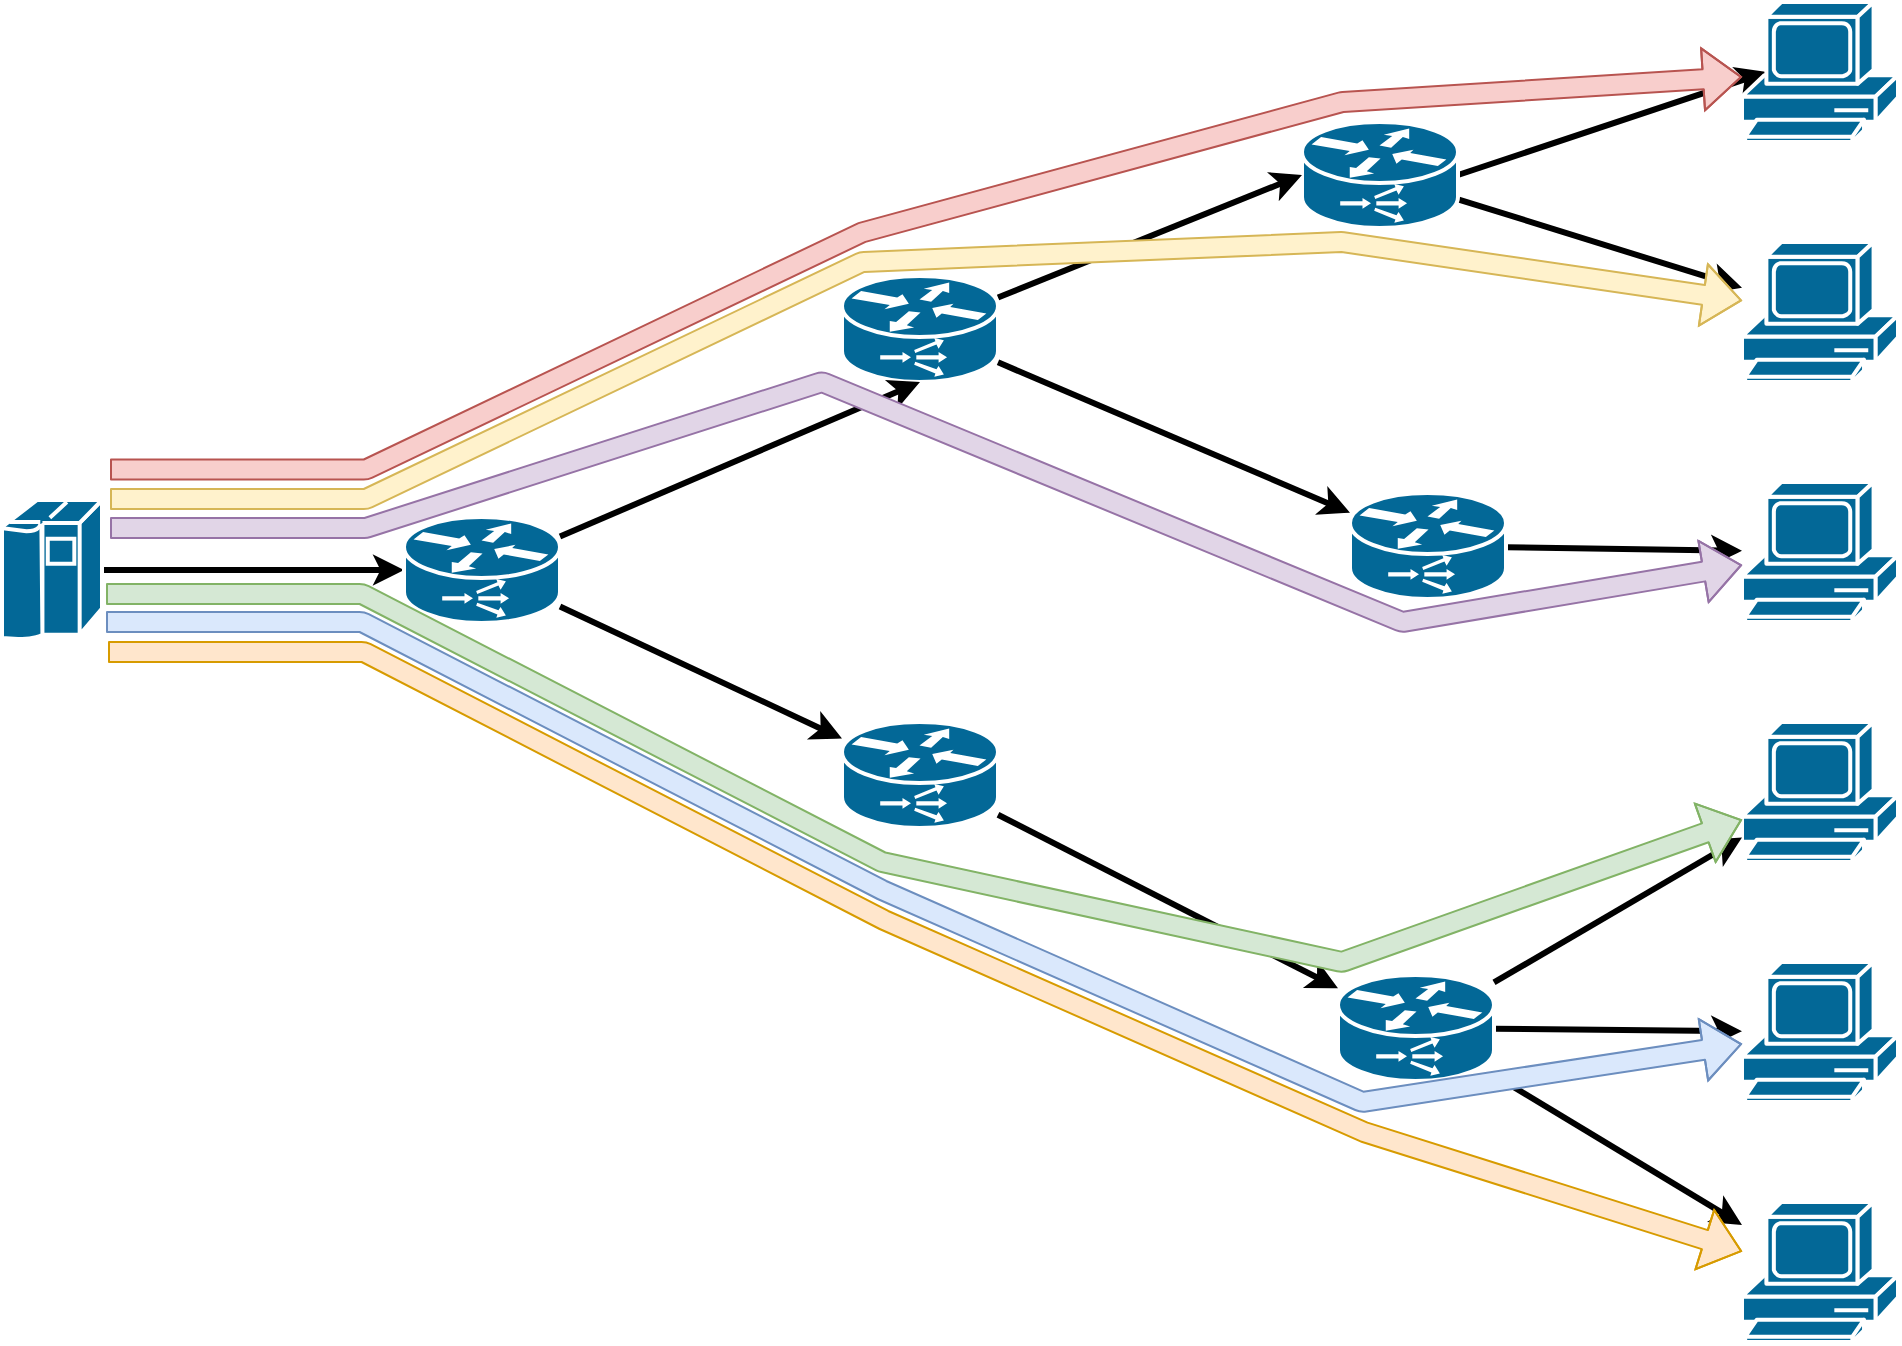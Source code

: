 <mxfile version="14.4.3" type="device" pages="2"><diagram id="l8hXMBHkgcEJcSW0mbfh" name="Page-1"><mxGraphModel dx="1298" dy="945" grid="1" gridSize="10" guides="1" tooltips="1" connect="1" arrows="1" fold="1" page="1" pageScale="1" pageWidth="1169" pageHeight="827" math="0" shadow="0"><root><mxCell id="0"/><mxCell id="1" parent="0"/><mxCell id="A2UuP4jhKUZ0O8R0MdBV-1" style="edgeStyle=none;rounded=0;orthogonalLoop=1;jettySize=auto;html=1;exitX=1;exitY=0.5;exitDx=0;exitDy=0;exitPerimeter=0;entryX=0.16;entryY=0.5;entryDx=0;entryDy=0;entryPerimeter=0;strokeWidth=3;" edge="1" parent="1" source="A2UuP4jhKUZ0O8R0MdBV-3" target="A2UuP4jhKUZ0O8R0MdBV-6"><mxGeometry relative="1" as="geometry"/></mxCell><mxCell id="A2UuP4jhKUZ0O8R0MdBV-2" style="edgeStyle=none;rounded=0;orthogonalLoop=1;jettySize=auto;html=1;strokeWidth=3;" edge="1" parent="1" source="A2UuP4jhKUZ0O8R0MdBV-3" target="A2UuP4jhKUZ0O8R0MdBV-7"><mxGeometry relative="1" as="geometry"/></mxCell><mxCell id="A2UuP4jhKUZ0O8R0MdBV-3" value="" style="shape=mxgraph.cisco.routers.content_service_router;html=1;pointerEvents=1;dashed=0;fillColor=#036897;strokeColor=#ffffff;strokeWidth=2;verticalLabelPosition=bottom;verticalAlign=top;align=center;outlineConnect=0;" vertex="1" parent="1"><mxGeometry x="700" y="130" width="78" height="53" as="geometry"/></mxCell><mxCell id="A2UuP4jhKUZ0O8R0MdBV-4" style="edgeStyle=orthogonalEdgeStyle;rounded=0;orthogonalLoop=1;jettySize=auto;html=1;strokeWidth=3;" edge="1" parent="1" source="A2UuP4jhKUZ0O8R0MdBV-5" target="A2UuP4jhKUZ0O8R0MdBV-25"><mxGeometry relative="1" as="geometry"/></mxCell><mxCell id="A2UuP4jhKUZ0O8R0MdBV-5" value="" style="shape=mxgraph.cisco.computers_and_peripherals.ibm_mainframe;html=1;pointerEvents=1;dashed=0;fillColor=#036897;strokeColor=#ffffff;strokeWidth=2;verticalLabelPosition=bottom;verticalAlign=top;align=center;outlineConnect=0;" vertex="1" parent="1"><mxGeometry x="50" y="319" width="50" height="70" as="geometry"/></mxCell><mxCell id="A2UuP4jhKUZ0O8R0MdBV-6" value="" style="shape=mxgraph.cisco.computers_and_peripherals.pc;html=1;pointerEvents=1;dashed=0;fillColor=#036897;strokeColor=#ffffff;strokeWidth=2;verticalLabelPosition=bottom;verticalAlign=top;align=center;outlineConnect=0;" vertex="1" parent="1"><mxGeometry x="920" y="70" width="78" height="70" as="geometry"/></mxCell><mxCell id="A2UuP4jhKUZ0O8R0MdBV-7" value="" style="shape=mxgraph.cisco.computers_and_peripherals.pc;html=1;pointerEvents=1;dashed=0;fillColor=#036897;strokeColor=#ffffff;strokeWidth=2;verticalLabelPosition=bottom;verticalAlign=top;align=center;outlineConnect=0;" vertex="1" parent="1"><mxGeometry x="920" y="190" width="78" height="70" as="geometry"/></mxCell><mxCell id="A2UuP4jhKUZ0O8R0MdBV-8" value="" style="shape=mxgraph.cisco.computers_and_peripherals.pc;html=1;pointerEvents=1;dashed=0;fillColor=#036897;strokeColor=#ffffff;strokeWidth=2;verticalLabelPosition=bottom;verticalAlign=top;align=center;outlineConnect=0;" vertex="1" parent="1"><mxGeometry x="920" y="310" width="78" height="70" as="geometry"/></mxCell><mxCell id="A2UuP4jhKUZ0O8R0MdBV-9" value="" style="shape=mxgraph.cisco.computers_and_peripherals.pc;html=1;pointerEvents=1;dashed=0;fillColor=#036897;strokeColor=#ffffff;strokeWidth=2;verticalLabelPosition=bottom;verticalAlign=top;align=center;outlineConnect=0;" vertex="1" parent="1"><mxGeometry x="920" y="430" width="78" height="70" as="geometry"/></mxCell><mxCell id="A2UuP4jhKUZ0O8R0MdBV-10" value="" style="shape=mxgraph.cisco.computers_and_peripherals.pc;html=1;pointerEvents=1;dashed=0;fillColor=#036897;strokeColor=#ffffff;strokeWidth=2;verticalLabelPosition=bottom;verticalAlign=top;align=center;outlineConnect=0;" vertex="1" parent="1"><mxGeometry x="920" y="550" width="78" height="70" as="geometry"/></mxCell><mxCell id="A2UuP4jhKUZ0O8R0MdBV-11" value="" style="shape=mxgraph.cisco.computers_and_peripherals.pc;html=1;pointerEvents=1;dashed=0;fillColor=#036897;strokeColor=#ffffff;strokeWidth=2;verticalLabelPosition=bottom;verticalAlign=top;align=center;outlineConnect=0;" vertex="1" parent="1"><mxGeometry x="920" y="670" width="78" height="70" as="geometry"/></mxCell><mxCell id="A2UuP4jhKUZ0O8R0MdBV-12" style="edgeStyle=none;rounded=0;orthogonalLoop=1;jettySize=auto;html=1;strokeWidth=3;" edge="1" parent="1" source="A2UuP4jhKUZ0O8R0MdBV-13" target="A2UuP4jhKUZ0O8R0MdBV-8"><mxGeometry relative="1" as="geometry"/></mxCell><mxCell id="A2UuP4jhKUZ0O8R0MdBV-13" value="" style="shape=mxgraph.cisco.routers.content_service_router;html=1;pointerEvents=1;dashed=0;fillColor=#036897;strokeColor=#ffffff;strokeWidth=2;verticalLabelPosition=bottom;verticalAlign=top;align=center;outlineConnect=0;" vertex="1" parent="1"><mxGeometry x="724" y="315.5" width="78" height="53" as="geometry"/></mxCell><mxCell id="A2UuP4jhKUZ0O8R0MdBV-14" style="edgeStyle=none;rounded=0;orthogonalLoop=1;jettySize=auto;html=1;strokeWidth=3;" edge="1" parent="1" source="A2UuP4jhKUZ0O8R0MdBV-17" target="A2UuP4jhKUZ0O8R0MdBV-9"><mxGeometry relative="1" as="geometry"/></mxCell><mxCell id="A2UuP4jhKUZ0O8R0MdBV-15" style="edgeStyle=none;rounded=0;orthogonalLoop=1;jettySize=auto;html=1;strokeWidth=3;" edge="1" parent="1" source="A2UuP4jhKUZ0O8R0MdBV-17" target="A2UuP4jhKUZ0O8R0MdBV-10"><mxGeometry relative="1" as="geometry"/></mxCell><mxCell id="A2UuP4jhKUZ0O8R0MdBV-16" style="edgeStyle=none;rounded=0;orthogonalLoop=1;jettySize=auto;html=1;strokeWidth=3;" edge="1" parent="1" source="A2UuP4jhKUZ0O8R0MdBV-17" target="A2UuP4jhKUZ0O8R0MdBV-11"><mxGeometry relative="1" as="geometry"/></mxCell><mxCell id="A2UuP4jhKUZ0O8R0MdBV-17" value="" style="shape=mxgraph.cisco.routers.content_service_router;html=1;pointerEvents=1;dashed=0;fillColor=#036897;strokeColor=#ffffff;strokeWidth=2;verticalLabelPosition=bottom;verticalAlign=top;align=center;outlineConnect=0;" vertex="1" parent="1"><mxGeometry x="718" y="556.5" width="78" height="53" as="geometry"/></mxCell><mxCell id="A2UuP4jhKUZ0O8R0MdBV-18" style="edgeStyle=none;rounded=0;orthogonalLoop=1;jettySize=auto;html=1;strokeWidth=3;" edge="1" parent="1" source="A2UuP4jhKUZ0O8R0MdBV-19" target="A2UuP4jhKUZ0O8R0MdBV-17"><mxGeometry relative="1" as="geometry"/></mxCell><mxCell id="A2UuP4jhKUZ0O8R0MdBV-19" value="" style="shape=mxgraph.cisco.routers.content_service_router;html=1;pointerEvents=1;dashed=0;fillColor=#036897;strokeColor=#ffffff;strokeWidth=2;verticalLabelPosition=bottom;verticalAlign=top;align=center;outlineConnect=0;" vertex="1" parent="1"><mxGeometry x="470" y="430" width="78" height="53" as="geometry"/></mxCell><mxCell id="A2UuP4jhKUZ0O8R0MdBV-20" style="edgeStyle=none;rounded=0;orthogonalLoop=1;jettySize=auto;html=1;entryX=0;entryY=0.5;entryDx=0;entryDy=0;entryPerimeter=0;strokeWidth=3;" edge="1" parent="1" source="A2UuP4jhKUZ0O8R0MdBV-22" target="A2UuP4jhKUZ0O8R0MdBV-3"><mxGeometry relative="1" as="geometry"/></mxCell><mxCell id="A2UuP4jhKUZ0O8R0MdBV-21" style="edgeStyle=none;rounded=0;orthogonalLoop=1;jettySize=auto;html=1;strokeWidth=3;" edge="1" parent="1" source="A2UuP4jhKUZ0O8R0MdBV-22" target="A2UuP4jhKUZ0O8R0MdBV-13"><mxGeometry relative="1" as="geometry"/></mxCell><mxCell id="A2UuP4jhKUZ0O8R0MdBV-22" value="" style="shape=mxgraph.cisco.routers.content_service_router;html=1;pointerEvents=1;dashed=0;fillColor=#036897;strokeColor=#ffffff;strokeWidth=2;verticalLabelPosition=bottom;verticalAlign=top;align=center;outlineConnect=0;" vertex="1" parent="1"><mxGeometry x="470" y="207" width="78" height="53" as="geometry"/></mxCell><mxCell id="A2UuP4jhKUZ0O8R0MdBV-23" style="rounded=0;orthogonalLoop=1;jettySize=auto;html=1;entryX=0.5;entryY=1;entryDx=0;entryDy=0;entryPerimeter=0;strokeWidth=3;" edge="1" parent="1" source="A2UuP4jhKUZ0O8R0MdBV-25" target="A2UuP4jhKUZ0O8R0MdBV-22"><mxGeometry relative="1" as="geometry"/></mxCell><mxCell id="A2UuP4jhKUZ0O8R0MdBV-24" style="edgeStyle=none;rounded=0;orthogonalLoop=1;jettySize=auto;html=1;strokeWidth=3;" edge="1" parent="1" source="A2UuP4jhKUZ0O8R0MdBV-25" target="A2UuP4jhKUZ0O8R0MdBV-19"><mxGeometry relative="1" as="geometry"/></mxCell><mxCell id="A2UuP4jhKUZ0O8R0MdBV-25" value="" style="shape=mxgraph.cisco.routers.content_service_router;html=1;pointerEvents=1;dashed=0;fillColor=#036897;strokeColor=#ffffff;strokeWidth=2;verticalLabelPosition=bottom;verticalAlign=top;align=center;outlineConnect=0;" vertex="1" parent="1"><mxGeometry x="251" y="327.5" width="78" height="53" as="geometry"/></mxCell><mxCell id="A2UuP4jhKUZ0O8R0MdBV-26" value="" style="shape=flexArrow;endArrow=classic;html=1;fillColor=#d5e8d4;strokeColor=#82b366;" edge="1" parent="1" target="A2UuP4jhKUZ0O8R0MdBV-9"><mxGeometry width="50" height="50" relative="1" as="geometry"><mxPoint x="102" y="366" as="sourcePoint"/><mxPoint x="900" y="470" as="targetPoint"/><Array as="points"><mxPoint x="230" y="366"/><mxPoint x="490" y="500"/><mxPoint x="720" y="550"/></Array></mxGeometry></mxCell><mxCell id="A2UuP4jhKUZ0O8R0MdBV-27" value="" style="shape=flexArrow;endArrow=classic;html=1;exitX=1.04;exitY=0.8;exitDx=0;exitDy=0;exitPerimeter=0;fillColor=#dae8fc;strokeColor=#6c8ebf;" edge="1" parent="1" target="A2UuP4jhKUZ0O8R0MdBV-10"><mxGeometry width="50" height="50" relative="1" as="geometry"><mxPoint x="102" y="380" as="sourcePoint"/><mxPoint x="910" y="600" as="targetPoint"/><Array as="points"><mxPoint x="230" y="380"/><mxPoint x="490" y="514"/><mxPoint x="730" y="620"/></Array></mxGeometry></mxCell><mxCell id="A2UuP4jhKUZ0O8R0MdBV-28" value="" style="shape=flexArrow;endArrow=classic;html=1;exitX=1.04;exitY=0.8;exitDx=0;exitDy=0;exitPerimeter=0;fillColor=#ffe6cc;strokeColor=#d79b00;" edge="1" parent="1"><mxGeometry width="50" height="50" relative="1" as="geometry"><mxPoint x="103" y="395" as="sourcePoint"/><mxPoint x="920" y="694.684" as="targetPoint"/><Array as="points"><mxPoint x="231" y="395"/><mxPoint x="491" y="529"/><mxPoint x="731" y="635"/></Array></mxGeometry></mxCell><mxCell id="A2UuP4jhKUZ0O8R0MdBV-29" value="" style="shape=flexArrow;endArrow=classic;html=1;exitX=1.04;exitY=0.8;exitDx=0;exitDy=0;exitPerimeter=0;fillColor=#e1d5e7;strokeColor=#9673a6;" edge="1" parent="1" target="A2UuP4jhKUZ0O8R0MdBV-8"><mxGeometry width="50" height="50" relative="1" as="geometry"><mxPoint x="104" y="333" as="sourcePoint"/><mxPoint x="922" y="445.87" as="targetPoint"/><Array as="points"><mxPoint x="232" y="333"/><mxPoint x="460" y="260"/><mxPoint x="750" y="380"/></Array></mxGeometry></mxCell><mxCell id="A2UuP4jhKUZ0O8R0MdBV-30" value="" style="shape=flexArrow;endArrow=classic;html=1;exitX=1.04;exitY=0.8;exitDx=0;exitDy=0;exitPerimeter=0;fillColor=#fff2cc;strokeColor=#d6b656;" edge="1" parent="1" target="A2UuP4jhKUZ0O8R0MdBV-7"><mxGeometry width="50" height="50" relative="1" as="geometry"><mxPoint x="104" y="318.5" as="sourcePoint"/><mxPoint x="920" y="336.461" as="targetPoint"/><Array as="points"><mxPoint x="232" y="318.5"/><mxPoint x="480" y="200"/><mxPoint x="720" y="190"/></Array></mxGeometry></mxCell><mxCell id="A2UuP4jhKUZ0O8R0MdBV-31" value="" style="shape=flexArrow;endArrow=classic;html=1;exitX=1.04;exitY=0.8;exitDx=0;exitDy=0;exitPerimeter=0;fillColor=#f8cecc;strokeColor=#b85450;" edge="1" parent="1" target="A2UuP4jhKUZ0O8R0MdBV-6"><mxGeometry width="50" height="50" relative="1" as="geometry"><mxPoint x="104" y="303.75" as="sourcePoint"/><mxPoint x="920" y="204.539" as="targetPoint"/><Array as="points"><mxPoint x="232" y="303.75"/><mxPoint x="480" y="185.25"/><mxPoint x="720" y="120"/></Array></mxGeometry></mxCell></root></mxGraphModel></diagram><diagram id="e23AifQbI98qkCx6L4ys" name="Page-2"><mxGraphModel dx="1298" dy="945" grid="1" gridSize="10" guides="1" tooltips="1" connect="1" arrows="1" fold="1" page="1" pageScale="1" pageWidth="850" pageHeight="1100" math="0" shadow="0"><root><mxCell id="UcgKb4SOKXoFs0f7h5A1-0"/><mxCell id="UcgKb4SOKXoFs0f7h5A1-1" parent="UcgKb4SOKXoFs0f7h5A1-0"/><mxCell id="UcgKb4SOKXoFs0f7h5A1-20" value="" style="shape=flexArrow;endArrow=classic;html=1;fillColor=#f8cecc;strokeColor=#b85450;" edge="1" parent="UcgKb4SOKXoFs0f7h5A1-1"><mxGeometry width="50" height="50" relative="1" as="geometry"><mxPoint x="750" y="193" as="sourcePoint"/><mxPoint x="920" y="123.861" as="targetPoint"/></mxGeometry></mxCell><mxCell id="UcgKb4SOKXoFs0f7h5A1-24" style="edgeStyle=none;rounded=0;orthogonalLoop=1;jettySize=auto;html=1;exitX=1;exitY=0.5;exitDx=0;exitDy=0;exitPerimeter=0;entryX=0.16;entryY=0.5;entryDx=0;entryDy=0;entryPerimeter=0;strokeWidth=3;" edge="1" parent="UcgKb4SOKXoFs0f7h5A1-1" source="UcgKb4SOKXoFs0f7h5A1-2" target="UcgKb4SOKXoFs0f7h5A1-4"><mxGeometry relative="1" as="geometry"/></mxCell><mxCell id="UcgKb4SOKXoFs0f7h5A1-25" style="edgeStyle=none;rounded=0;orthogonalLoop=1;jettySize=auto;html=1;strokeWidth=3;" edge="1" parent="UcgKb4SOKXoFs0f7h5A1-1" source="UcgKb4SOKXoFs0f7h5A1-2" target="UcgKb4SOKXoFs0f7h5A1-5"><mxGeometry relative="1" as="geometry"/></mxCell><mxCell id="UcgKb4SOKXoFs0f7h5A1-2" value="" style="shape=mxgraph.cisco.routers.content_service_router;html=1;pointerEvents=1;dashed=0;fillColor=#036897;strokeColor=#ffffff;strokeWidth=2;verticalLabelPosition=bottom;verticalAlign=top;align=center;outlineConnect=0;" vertex="1" parent="UcgKb4SOKXoFs0f7h5A1-1"><mxGeometry x="700" y="130" width="78" height="53" as="geometry"/></mxCell><mxCell id="UcgKb4SOKXoFs0f7h5A1-21" style="edgeStyle=orthogonalEdgeStyle;rounded=0;orthogonalLoop=1;jettySize=auto;html=1;strokeWidth=3;" edge="1" parent="UcgKb4SOKXoFs0f7h5A1-1" source="UcgKb4SOKXoFs0f7h5A1-3" target="UcgKb4SOKXoFs0f7h5A1-14"><mxGeometry relative="1" as="geometry"/></mxCell><mxCell id="UcgKb4SOKXoFs0f7h5A1-3" value="" style="shape=mxgraph.cisco.computers_and_peripherals.ibm_mainframe;html=1;pointerEvents=1;dashed=0;fillColor=#036897;strokeColor=#ffffff;strokeWidth=2;verticalLabelPosition=bottom;verticalAlign=top;align=center;outlineConnect=0;" vertex="1" parent="UcgKb4SOKXoFs0f7h5A1-1"><mxGeometry x="50" y="319" width="50" height="70" as="geometry"/></mxCell><mxCell id="UcgKb4SOKXoFs0f7h5A1-4" value="" style="shape=mxgraph.cisco.computers_and_peripherals.pc;html=1;pointerEvents=1;dashed=0;fillColor=#036897;strokeColor=#ffffff;strokeWidth=2;verticalLabelPosition=bottom;verticalAlign=top;align=center;outlineConnect=0;" vertex="1" parent="UcgKb4SOKXoFs0f7h5A1-1"><mxGeometry x="920" y="70" width="78" height="70" as="geometry"/></mxCell><mxCell id="UcgKb4SOKXoFs0f7h5A1-5" value="" style="shape=mxgraph.cisco.computers_and_peripherals.pc;html=1;pointerEvents=1;dashed=0;fillColor=#036897;strokeColor=#ffffff;strokeWidth=2;verticalLabelPosition=bottom;verticalAlign=top;align=center;outlineConnect=0;" vertex="1" parent="UcgKb4SOKXoFs0f7h5A1-1"><mxGeometry x="920" y="190" width="78" height="70" as="geometry"/></mxCell><mxCell id="UcgKb4SOKXoFs0f7h5A1-6" value="" style="shape=mxgraph.cisco.computers_and_peripherals.pc;html=1;pointerEvents=1;dashed=0;fillColor=#036897;strokeColor=#ffffff;strokeWidth=2;verticalLabelPosition=bottom;verticalAlign=top;align=center;outlineConnect=0;" vertex="1" parent="UcgKb4SOKXoFs0f7h5A1-1"><mxGeometry x="920" y="310" width="78" height="70" as="geometry"/></mxCell><mxCell id="UcgKb4SOKXoFs0f7h5A1-7" value="" style="shape=mxgraph.cisco.computers_and_peripherals.pc;html=1;pointerEvents=1;dashed=0;fillColor=#036897;strokeColor=#ffffff;strokeWidth=2;verticalLabelPosition=bottom;verticalAlign=top;align=center;outlineConnect=0;" vertex="1" parent="UcgKb4SOKXoFs0f7h5A1-1"><mxGeometry x="920" y="430" width="78" height="70" as="geometry"/></mxCell><mxCell id="UcgKb4SOKXoFs0f7h5A1-8" value="" style="shape=mxgraph.cisco.computers_and_peripherals.pc;html=1;pointerEvents=1;dashed=0;fillColor=#036897;strokeColor=#ffffff;strokeWidth=2;verticalLabelPosition=bottom;verticalAlign=top;align=center;outlineConnect=0;" vertex="1" parent="UcgKb4SOKXoFs0f7h5A1-1"><mxGeometry x="920" y="550" width="78" height="70" as="geometry"/></mxCell><mxCell id="UcgKb4SOKXoFs0f7h5A1-9" value="" style="shape=mxgraph.cisco.computers_and_peripherals.pc;html=1;pointerEvents=1;dashed=0;fillColor=#036897;strokeColor=#ffffff;strokeWidth=2;verticalLabelPosition=bottom;verticalAlign=top;align=center;outlineConnect=0;" vertex="1" parent="UcgKb4SOKXoFs0f7h5A1-1"><mxGeometry x="920" y="670" width="78" height="70" as="geometry"/></mxCell><mxCell id="UcgKb4SOKXoFs0f7h5A1-27" style="edgeStyle=none;rounded=0;orthogonalLoop=1;jettySize=auto;html=1;strokeWidth=3;" edge="1" parent="UcgKb4SOKXoFs0f7h5A1-1" source="UcgKb4SOKXoFs0f7h5A1-10" target="UcgKb4SOKXoFs0f7h5A1-6"><mxGeometry relative="1" as="geometry"/></mxCell><mxCell id="UcgKb4SOKXoFs0f7h5A1-10" value="" style="shape=mxgraph.cisco.routers.content_service_router;html=1;pointerEvents=1;dashed=0;fillColor=#036897;strokeColor=#ffffff;strokeWidth=2;verticalLabelPosition=bottom;verticalAlign=top;align=center;outlineConnect=0;" vertex="1" parent="UcgKb4SOKXoFs0f7h5A1-1"><mxGeometry x="724" y="315.5" width="78" height="53" as="geometry"/></mxCell><mxCell id="UcgKb4SOKXoFs0f7h5A1-30" style="edgeStyle=none;rounded=0;orthogonalLoop=1;jettySize=auto;html=1;strokeWidth=3;" edge="1" parent="UcgKb4SOKXoFs0f7h5A1-1" source="UcgKb4SOKXoFs0f7h5A1-11" target="UcgKb4SOKXoFs0f7h5A1-7"><mxGeometry relative="1" as="geometry"/></mxCell><mxCell id="UcgKb4SOKXoFs0f7h5A1-31" style="edgeStyle=none;rounded=0;orthogonalLoop=1;jettySize=auto;html=1;strokeWidth=3;" edge="1" parent="UcgKb4SOKXoFs0f7h5A1-1" source="UcgKb4SOKXoFs0f7h5A1-11" target="UcgKb4SOKXoFs0f7h5A1-8"><mxGeometry relative="1" as="geometry"/></mxCell><mxCell id="UcgKb4SOKXoFs0f7h5A1-32" style="edgeStyle=none;rounded=0;orthogonalLoop=1;jettySize=auto;html=1;strokeWidth=3;" edge="1" parent="UcgKb4SOKXoFs0f7h5A1-1" source="UcgKb4SOKXoFs0f7h5A1-11" target="UcgKb4SOKXoFs0f7h5A1-9"><mxGeometry relative="1" as="geometry"/></mxCell><mxCell id="UcgKb4SOKXoFs0f7h5A1-11" value="" style="shape=mxgraph.cisco.routers.content_service_router;html=1;pointerEvents=1;dashed=0;fillColor=#036897;strokeColor=#ffffff;strokeWidth=2;verticalLabelPosition=bottom;verticalAlign=top;align=center;outlineConnect=0;" vertex="1" parent="UcgKb4SOKXoFs0f7h5A1-1"><mxGeometry x="718" y="556.5" width="78" height="53" as="geometry"/></mxCell><mxCell id="UcgKb4SOKXoFs0f7h5A1-29" style="edgeStyle=none;rounded=0;orthogonalLoop=1;jettySize=auto;html=1;strokeWidth=3;" edge="1" parent="UcgKb4SOKXoFs0f7h5A1-1" source="UcgKb4SOKXoFs0f7h5A1-12" target="UcgKb4SOKXoFs0f7h5A1-11"><mxGeometry relative="1" as="geometry"/></mxCell><mxCell id="UcgKb4SOKXoFs0f7h5A1-12" value="" style="shape=mxgraph.cisco.routers.content_service_router;html=1;pointerEvents=1;dashed=0;fillColor=#036897;strokeColor=#ffffff;strokeWidth=2;verticalLabelPosition=bottom;verticalAlign=top;align=center;outlineConnect=0;" vertex="1" parent="UcgKb4SOKXoFs0f7h5A1-1"><mxGeometry x="470" y="430" width="78" height="53" as="geometry"/></mxCell><mxCell id="UcgKb4SOKXoFs0f7h5A1-23" style="edgeStyle=none;rounded=0;orthogonalLoop=1;jettySize=auto;html=1;entryX=0;entryY=0.5;entryDx=0;entryDy=0;entryPerimeter=0;strokeWidth=3;" edge="1" parent="UcgKb4SOKXoFs0f7h5A1-1" source="UcgKb4SOKXoFs0f7h5A1-13" target="UcgKb4SOKXoFs0f7h5A1-2"><mxGeometry relative="1" as="geometry"/></mxCell><mxCell id="UcgKb4SOKXoFs0f7h5A1-26" style="edgeStyle=none;rounded=0;orthogonalLoop=1;jettySize=auto;html=1;strokeWidth=3;" edge="1" parent="UcgKb4SOKXoFs0f7h5A1-1" source="UcgKb4SOKXoFs0f7h5A1-13" target="UcgKb4SOKXoFs0f7h5A1-10"><mxGeometry relative="1" as="geometry"/></mxCell><mxCell id="UcgKb4SOKXoFs0f7h5A1-13" value="" style="shape=mxgraph.cisco.routers.content_service_router;html=1;pointerEvents=1;dashed=0;fillColor=#036897;strokeColor=#ffffff;strokeWidth=2;verticalLabelPosition=bottom;verticalAlign=top;align=center;outlineConnect=0;" vertex="1" parent="UcgKb4SOKXoFs0f7h5A1-1"><mxGeometry x="470" y="207" width="78" height="53" as="geometry"/></mxCell><mxCell id="UcgKb4SOKXoFs0f7h5A1-22" style="rounded=0;orthogonalLoop=1;jettySize=auto;html=1;entryX=0.5;entryY=1;entryDx=0;entryDy=0;entryPerimeter=0;strokeWidth=3;" edge="1" parent="UcgKb4SOKXoFs0f7h5A1-1" source="UcgKb4SOKXoFs0f7h5A1-14" target="UcgKb4SOKXoFs0f7h5A1-13"><mxGeometry relative="1" as="geometry"/></mxCell><mxCell id="UcgKb4SOKXoFs0f7h5A1-28" style="edgeStyle=none;rounded=0;orthogonalLoop=1;jettySize=auto;html=1;strokeWidth=3;" edge="1" parent="UcgKb4SOKXoFs0f7h5A1-1" source="UcgKb4SOKXoFs0f7h5A1-14" target="UcgKb4SOKXoFs0f7h5A1-12"><mxGeometry relative="1" as="geometry"/></mxCell><mxCell id="UcgKb4SOKXoFs0f7h5A1-14" value="" style="shape=mxgraph.cisco.routers.content_service_router;html=1;pointerEvents=1;dashed=0;fillColor=#036897;strokeColor=#ffffff;strokeWidth=2;verticalLabelPosition=bottom;verticalAlign=top;align=center;outlineConnect=0;" vertex="1" parent="UcgKb4SOKXoFs0f7h5A1-1"><mxGeometry x="251" y="327.5" width="78" height="53" as="geometry"/></mxCell><mxCell id="UcgKb4SOKXoFs0f7h5A1-15" value="" style="shape=flexArrow;endArrow=classic;html=1;fillColor=#f8cecc;strokeColor=#b85450;" edge="1" parent="UcgKb4SOKXoFs0f7h5A1-1" target="UcgKb4SOKXoFs0f7h5A1-7"><mxGeometry width="50" height="50" relative="1" as="geometry"><mxPoint x="110" y="320" as="sourcePoint"/><mxPoint x="900" y="470" as="targetPoint"/><Array as="points"><mxPoint x="310" y="320"/><mxPoint x="530" y="420"/><mxPoint x="790" y="550"/></Array></mxGeometry></mxCell><mxCell id="UcgKb4SOKXoFs0f7h5A1-16" value="" style="shape=flexArrow;endArrow=classic;html=1;fillColor=#f8cecc;strokeColor=#b85450;" edge="1" parent="UcgKb4SOKXoFs0f7h5A1-1" target="UcgKb4SOKXoFs0f7h5A1-8"><mxGeometry width="50" height="50" relative="1" as="geometry"><mxPoint x="790" y="550" as="sourcePoint"/><mxPoint x="910" y="600" as="targetPoint"/><Array as="points"/></mxGeometry></mxCell><mxCell id="UcgKb4SOKXoFs0f7h5A1-17" value="" style="shape=flexArrow;endArrow=classic;html=1;fillColor=#f8cecc;strokeColor=#b85450;" edge="1" parent="UcgKb4SOKXoFs0f7h5A1-1" target="UcgKb4SOKXoFs0f7h5A1-9"><mxGeometry width="50" height="50" relative="1" as="geometry"><mxPoint x="790" y="550" as="sourcePoint"/><mxPoint x="920" y="694.684" as="targetPoint"/><Array as="points"/></mxGeometry></mxCell><mxCell id="UcgKb4SOKXoFs0f7h5A1-18" value="" style="shape=flexArrow;endArrow=classic;html=1;fillColor=#f8cecc;strokeColor=#b85450;" edge="1" parent="UcgKb4SOKXoFs0f7h5A1-1" target="UcgKb4SOKXoFs0f7h5A1-6"><mxGeometry width="50" height="50" relative="1" as="geometry"><mxPoint x="540" y="260" as="sourcePoint"/><mxPoint x="922" y="445.87" as="targetPoint"/><Array as="points"><mxPoint x="750" y="390"/></Array></mxGeometry></mxCell><mxCell id="UcgKb4SOKXoFs0f7h5A1-19" value="" style="shape=flexArrow;endArrow=classic;html=1;fillColor=#f8cecc;strokeColor=#b85450;" edge="1" parent="UcgKb4SOKXoFs0f7h5A1-1" target="UcgKb4SOKXoFs0f7h5A1-5"><mxGeometry width="50" height="50" relative="1" as="geometry"><mxPoint x="320" y="320" as="sourcePoint"/><mxPoint x="920" y="336.461" as="targetPoint"/><Array as="points"><mxPoint x="550" y="260"/><mxPoint x="750" y="190"/></Array></mxGeometry></mxCell></root></mxGraphModel></diagram></mxfile>